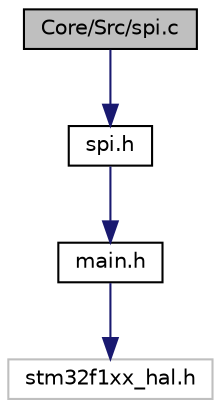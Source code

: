 digraph "Core/Src/spi.c"
{
 // LATEX_PDF_SIZE
  edge [fontname="Helvetica",fontsize="10",labelfontname="Helvetica",labelfontsize="10"];
  node [fontname="Helvetica",fontsize="10",shape=record];
  Node1 [label="Core/Src/spi.c",height=0.2,width=0.4,color="black", fillcolor="grey75", style="filled", fontcolor="black",tooltip="This file provides code for the configuration of the SPI instances."];
  Node1 -> Node2 [color="midnightblue",fontsize="10",style="solid",fontname="Helvetica"];
  Node2 [label="spi.h",height=0.2,width=0.4,color="black", fillcolor="white", style="filled",URL="$spi_8h.html",tooltip="This file contains all the function prototypes for the spi.c file."];
  Node2 -> Node3 [color="midnightblue",fontsize="10",style="solid",fontname="Helvetica"];
  Node3 [label="main.h",height=0.2,width=0.4,color="black", fillcolor="white", style="filled",URL="$main_8h.html",tooltip=": Header for main.c file. This file contains the common defines of the application."];
  Node3 -> Node4 [color="midnightblue",fontsize="10",style="solid",fontname="Helvetica"];
  Node4 [label="stm32f1xx_hal.h",height=0.2,width=0.4,color="grey75", fillcolor="white", style="filled",tooltip=" "];
}
